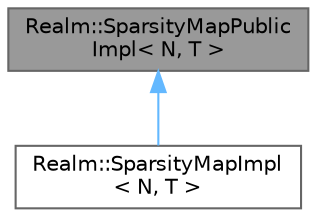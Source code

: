 digraph "Realm::SparsityMapPublicImpl&lt; N, T &gt;"
{
 // LATEX_PDF_SIZE
  bgcolor="transparent";
  edge [fontname=Helvetica,fontsize=10,labelfontname=Helvetica,labelfontsize=10];
  node [fontname=Helvetica,fontsize=10,shape=box,height=0.2,width=0.4];
  Node1 [id="Node000001",label="Realm::SparsityMapPublic\lImpl\< N, T \>",height=0.2,width=0.4,color="gray40", fillcolor="grey60", style="filled", fontcolor="black",tooltip=" "];
  Node1 -> Node2 [id="edge1_Node000001_Node000002",dir="back",color="steelblue1",style="solid",tooltip=" "];
  Node2 [id="Node000002",label="Realm::SparsityMapImpl\l\< N, T \>",height=0.2,width=0.4,color="gray40", fillcolor="white", style="filled",URL="$classRealm_1_1SparsityMapImpl.html",tooltip=" "];
}
